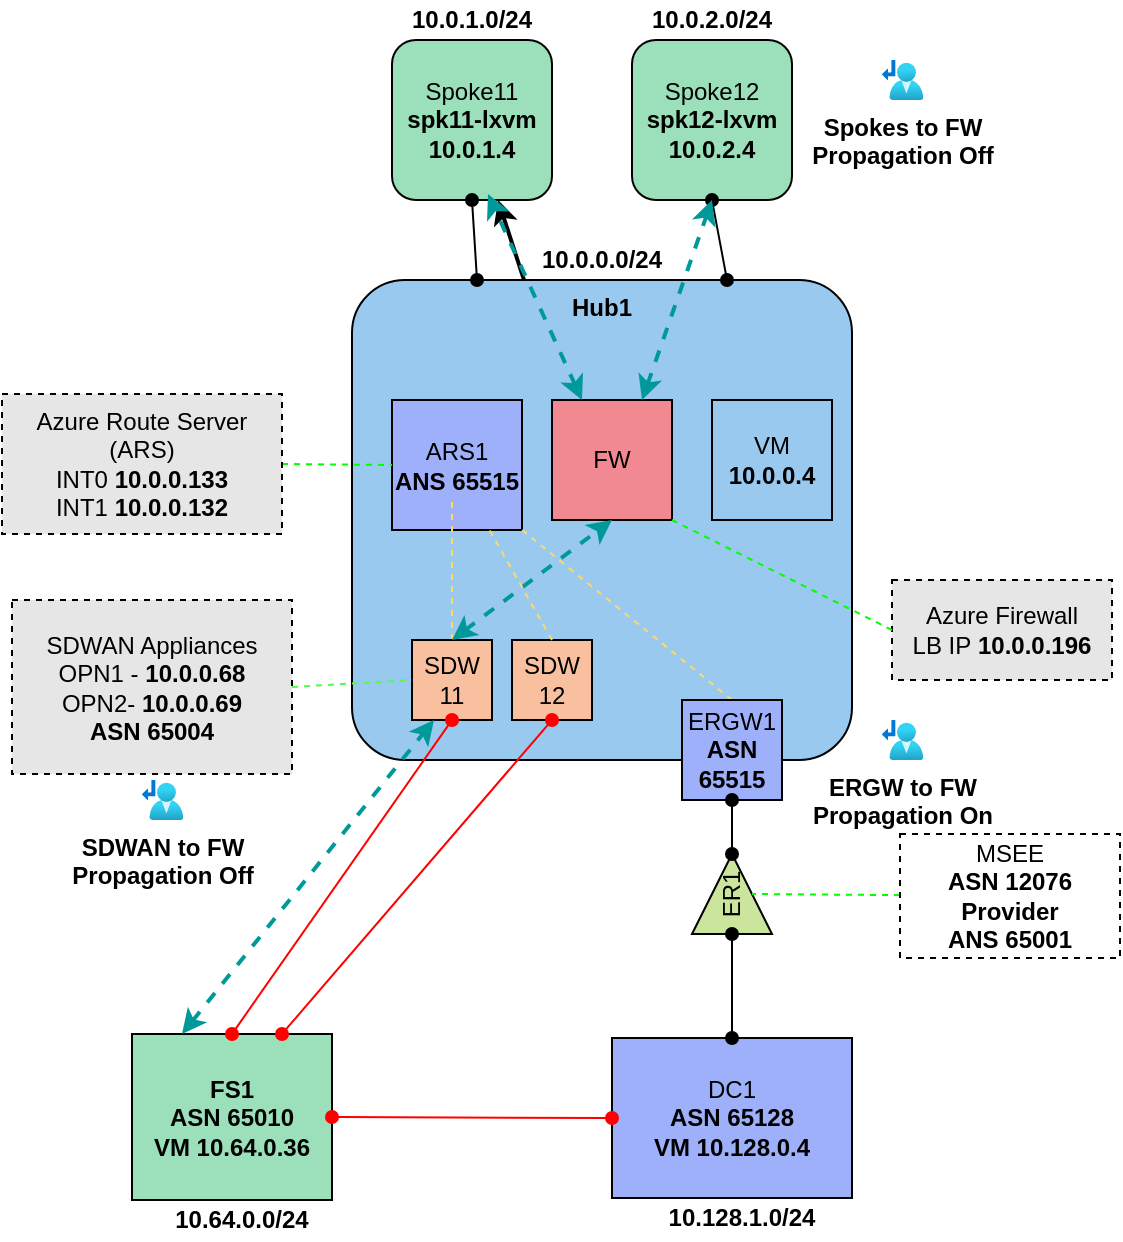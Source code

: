 <mxfile>
    <diagram id="00uQ1r8bzlsPOv85Df7x" name="Page-1">
        <mxGraphModel dx="1842" dy="424" grid="1" gridSize="10" guides="1" tooltips="1" connect="1" arrows="1" fold="1" page="1" pageScale="1" pageWidth="1100" pageHeight="850" background="#ffffff" math="0" shadow="0">
            <root>
                <mxCell id="0"/>
                <mxCell id="1" parent="0"/>
                <mxCell id="4" value="Spoke12&lt;br&gt;&lt;b style=&quot;border-color: var(--border-color);&quot;&gt;spk12-lxvm&lt;br style=&quot;border-color: var(--border-color);&quot;&gt;10.0.2.4&lt;/b&gt;" style="rounded=1;whiteSpace=wrap;html=1;fillColor=#9BE0BA;" parent="1" vertex="1">
                    <mxGeometry x="-625" y="160" width="80" height="80" as="geometry"/>
                </mxCell>
                <mxCell id="5" value="Spoke11&lt;br&gt;&lt;b&gt;spk11-lxvm&lt;br&gt;10.0.1.4&lt;/b&gt;" style="rounded=1;whiteSpace=wrap;html=1;fillColor=#9BE0BA;" parent="1" vertex="1">
                    <mxGeometry x="-745" y="160" width="80" height="80" as="geometry"/>
                </mxCell>
                <mxCell id="97" value="" style="edgeStyle=none;html=1;strokeWidth=2;" parent="1" source="8" target="5" edge="1">
                    <mxGeometry relative="1" as="geometry"/>
                </mxCell>
                <mxCell id="8" value="&lt;b&gt;Hub1&lt;br&gt;&lt;br&gt;&lt;/b&gt;" style="rounded=1;whiteSpace=wrap;html=1;verticalAlign=top;fillColor=#99C9EF;arcSize=11;" parent="1" vertex="1">
                    <mxGeometry x="-765" y="280" width="250" height="240" as="geometry"/>
                </mxCell>
                <mxCell id="10" value="ER1" style="triangle;whiteSpace=wrap;html=1;rotation=-90;fillColor=#CBE59C;" parent="1" vertex="1">
                    <mxGeometry x="-595" y="567" width="40" height="40" as="geometry"/>
                </mxCell>
                <mxCell id="13" value="ARS1&lt;br&gt;&lt;b&gt;ANS 65515&lt;/b&gt;" style="whiteSpace=wrap;html=1;aspect=fixed;fillColor=#9FB0FA;" parent="1" vertex="1">
                    <mxGeometry x="-745" y="340" width="65" height="65" as="geometry"/>
                </mxCell>
                <mxCell id="14" style="rounded=0;orthogonalLoop=1;jettySize=auto;html=1;exitX=0;exitY=0.5;exitDx=0;exitDy=0;dashed=1;strokeColor=#FFD966;endArrow=none;endFill=0;" parent="1" source="15" edge="1">
                    <mxGeometry relative="1" as="geometry">
                        <mxPoint x="-715" y="390" as="targetPoint"/>
                    </mxGeometry>
                </mxCell>
                <mxCell id="15" value="SDW&lt;br&gt;11" style="whiteSpace=wrap;html=1;aspect=fixed;fillColor=#F9C0A0;direction=south;" parent="1" vertex="1">
                    <mxGeometry x="-735" y="460" width="40" height="40" as="geometry"/>
                </mxCell>
                <mxCell id="16" value="FW" style="whiteSpace=wrap;html=1;aspect=fixed;gradientColor=none;fillStyle=auto;fillColor=#F18992;" parent="1" vertex="1">
                    <mxGeometry x="-665" y="340" width="60" height="60" as="geometry"/>
                </mxCell>
                <mxCell id="17" style="rounded=0;orthogonalLoop=1;jettySize=auto;html=1;exitX=0.5;exitY=0;exitDx=0;exitDy=0;entryX=1;entryY=1;entryDx=0;entryDy=0;endArrow=none;endFill=0;dashed=1;strokeColor=#FFD966;" parent="1" source="35" target="13" edge="1">
                    <mxGeometry relative="1" as="geometry">
                        <mxPoint x="-685" y="460.0" as="sourcePoint"/>
                    </mxGeometry>
                </mxCell>
                <mxCell id="25" value="DC1&lt;br&gt;&lt;b&gt;ASN 65128&lt;br&gt;VM 10.128.0.4&lt;br&gt;&lt;/b&gt;" style="rounded=0;whiteSpace=wrap;html=1;fillColor=#9FB0FA;" parent="1" vertex="1">
                    <mxGeometry x="-635" y="659" width="120" height="80" as="geometry"/>
                </mxCell>
                <mxCell id="26" value="&lt;b&gt;FS1&lt;br&gt;ASN 65010&lt;br&gt;VM 10.64.0.36&lt;br&gt;&lt;/b&gt;" style="rounded=0;whiteSpace=wrap;html=1;fillColor=#9BE0BA;" parent="1" vertex="1">
                    <mxGeometry x="-875" y="657" width="100" height="83" as="geometry"/>
                </mxCell>
                <mxCell id="27" style="rounded=0;orthogonalLoop=1;jettySize=auto;html=1;exitX=0.5;exitY=1;exitDx=0;exitDy=0;entryX=0.75;entryY=0;entryDx=0;entryDy=0;startArrow=oval;startFill=1;endArrow=oval;endFill=1;" parent="1" source="4" target="8" edge="1">
                    <mxGeometry relative="1" as="geometry"/>
                </mxCell>
                <mxCell id="28" style="rounded=0;orthogonalLoop=1;jettySize=auto;html=1;exitX=0.5;exitY=1;exitDx=0;exitDy=0;entryX=0.25;entryY=0;entryDx=0;entryDy=0;startArrow=oval;startFill=1;endArrow=oval;endFill=1;" parent="1" source="5" target="8" edge="1">
                    <mxGeometry relative="1" as="geometry"/>
                </mxCell>
                <mxCell id="29" style="rounded=0;orthogonalLoop=1;jettySize=auto;html=1;exitX=1;exitY=0.5;exitDx=0;exitDy=0;endArrow=oval;endFill=1;startArrow=oval;startFill=1;strokeColor=#FF0000;entryX=0;entryY=0.5;entryDx=0;entryDy=0;" parent="1" source="26" target="25" edge="1">
                    <mxGeometry relative="1" as="geometry"/>
                </mxCell>
                <mxCell id="31" style="rounded=0;orthogonalLoop=1;jettySize=auto;html=1;exitX=0.5;exitY=0;exitDx=0;exitDy=0;startArrow=oval;startFill=1;endArrow=oval;endFill=1;strokeColor=#FF0000;entryX=1;entryY=0.5;entryDx=0;entryDy=0;" parent="1" source="26" target="15" edge="1">
                    <mxGeometry relative="1" as="geometry">
                        <mxPoint x="-725" y="500" as="targetPoint"/>
                    </mxGeometry>
                </mxCell>
                <mxCell id="35" value="ERGW1&lt;br&gt;&lt;b&gt;ASN 65515&lt;/b&gt;" style="whiteSpace=wrap;html=1;aspect=fixed;fillStyle=auto;fillColor=#9FB0FA;" parent="1" vertex="1">
                    <mxGeometry x="-600" y="490" width="50" height="50" as="geometry"/>
                </mxCell>
                <mxCell id="37" value="10.0.1.0/24" style="text;html=1;strokeColor=none;fillColor=none;align=center;verticalAlign=middle;whiteSpace=wrap;rounded=0;fontStyle=1" parent="1" vertex="1">
                    <mxGeometry x="-745" y="140" width="80" height="20" as="geometry"/>
                </mxCell>
                <mxCell id="38" value="10.0.2.0/24" style="text;html=1;strokeColor=none;fillColor=none;align=center;verticalAlign=middle;whiteSpace=wrap;rounded=0;fontStyle=1" parent="1" vertex="1">
                    <mxGeometry x="-625" y="140" width="80" height="20" as="geometry"/>
                </mxCell>
                <mxCell id="40" value="&lt;b&gt;10.64.0.0/24&lt;/b&gt;" style="text;html=1;strokeColor=none;fillColor=none;align=center;verticalAlign=middle;whiteSpace=wrap;rounded=0;" parent="1" vertex="1">
                    <mxGeometry x="-860" y="740" width="80" height="20" as="geometry"/>
                </mxCell>
                <mxCell id="41" value="10.0.0.0/24" style="text;html=1;strokeColor=none;fillColor=none;align=center;verticalAlign=middle;whiteSpace=wrap;rounded=0;fontStyle=1" parent="1" vertex="1">
                    <mxGeometry x="-680" y="260" width="80" height="20" as="geometry"/>
                </mxCell>
                <mxCell id="42" value="&lt;b&gt;10.128.1.0/24&lt;/b&gt;" style="text;html=1;strokeColor=none;fillColor=none;align=center;verticalAlign=middle;whiteSpace=wrap;rounded=0;" parent="1" vertex="1">
                    <mxGeometry x="-610" y="739" width="80" height="20" as="geometry"/>
                </mxCell>
                <mxCell id="45" style="rounded=0;orthogonalLoop=1;jettySize=auto;html=1;exitX=1;exitY=0.5;exitDx=0;exitDy=0;entryX=0.5;entryY=1;entryDx=0;entryDy=0;startArrow=oval;startFill=1;endArrow=oval;endFill=1;" parent="1" source="10" target="35" edge="1">
                    <mxGeometry relative="1" as="geometry"/>
                </mxCell>
                <mxCell id="47" style="rounded=0;orthogonalLoop=1;jettySize=auto;html=1;exitX=0.5;exitY=0;exitDx=0;exitDy=0;startArrow=oval;startFill=1;endArrow=oval;endFill=1;entryX=0;entryY=0.5;entryDx=0;entryDy=0;" parent="1" source="25" target="10" edge="1">
                    <mxGeometry relative="1" as="geometry">
                        <mxPoint x="-630" y="620" as="targetPoint"/>
                    </mxGeometry>
                </mxCell>
                <mxCell id="48" value="" style="endArrow=classic;startArrow=classic;html=1;rounded=0;dashed=1;strokeWidth=2;entryX=0.5;entryY=1;entryDx=0;entryDy=0;exitX=0;exitY=0.5;exitDx=0;exitDy=0;strokeColor=#009999;" parent="1" source="15" target="16" edge="1">
                    <mxGeometry width="50" height="50" relative="1" as="geometry">
                        <mxPoint x="-709" y="465" as="sourcePoint"/>
                        <mxPoint x="-659" y="425" as="targetPoint"/>
                    </mxGeometry>
                </mxCell>
                <mxCell id="49" value="" style="endArrow=classic;startArrow=classic;html=1;rounded=0;dashed=1;strokeWidth=2;entryX=0.5;entryY=1;entryDx=0;entryDy=0;exitX=0.25;exitY=0;exitDx=0;exitDy=0;strokeColor=#009999;" parent="1" source="16" edge="1">
                    <mxGeometry width="50" height="50" relative="1" as="geometry">
                        <mxPoint x="-647.0" y="397" as="sourcePoint"/>
                        <mxPoint x="-697.0" y="237" as="targetPoint"/>
                    </mxGeometry>
                </mxCell>
                <mxCell id="57" style="rounded=0;orthogonalLoop=1;jettySize=auto;html=1;exitX=1;exitY=0.5;exitDx=0;exitDy=0;entryX=0;entryY=0.5;entryDx=0;entryDy=0;dashed=1;startArrow=none;startFill=0;endArrow=none;endFill=0;strokeColor=#00FF00;" parent="1" source="59" target="13" edge="1">
                    <mxGeometry relative="1" as="geometry"/>
                </mxCell>
                <mxCell id="59" value="&lt;font style=&quot;&quot;&gt;Azure Route Server (ARS)&lt;br&gt;&lt;div style=&quot;&quot;&gt;INT0 &lt;b&gt;10.0.0.133&lt;/b&gt;&lt;/div&gt;&lt;div style=&quot;&quot;&gt;INT1 &lt;b&gt;10.0.0.132&lt;/b&gt;&lt;/div&gt;&lt;/font&gt;" style="text;html=1;strokeColor=default;fillColor=#E6E6E6;align=center;verticalAlign=middle;whiteSpace=wrap;rounded=0;dashed=1;" parent="1" vertex="1">
                    <mxGeometry x="-940" y="337" width="140" height="70" as="geometry"/>
                </mxCell>
                <mxCell id="61" style="rounded=0;orthogonalLoop=1;jettySize=auto;html=1;exitX=1;exitY=0.5;exitDx=0;exitDy=0;entryX=0.5;entryY=1;entryDx=0;entryDy=0;dashed=1;startArrow=none;startFill=0;endArrow=none;endFill=0;strokeColor=#4dfe4d;" parent="1" source="62" target="15" edge="1">
                    <mxGeometry relative="1" as="geometry"/>
                </mxCell>
                <mxCell id="62" value="SDWAN Appliances&lt;br&gt;OPN1 -&amp;nbsp;&lt;b&gt;10.0.0.68&lt;/b&gt;&lt;br&gt;OPN2-&amp;nbsp;&lt;b&gt;10.0.0.69&lt;br&gt;ASN 65004&lt;br&gt;&lt;/b&gt;" style="text;html=1;strokeColor=default;fillColor=#E6E6E6;align=center;verticalAlign=middle;whiteSpace=wrap;rounded=0;dashed=1;" parent="1" vertex="1">
                    <mxGeometry x="-935" y="440" width="140" height="87" as="geometry"/>
                </mxCell>
                <mxCell id="68" value="Azure Firewall&lt;br&gt;LB IP&amp;nbsp;&lt;b&gt;10.0.0.196&lt;/b&gt;" style="text;html=1;strokeColor=default;fillColor=#E6E6E6;align=center;verticalAlign=middle;whiteSpace=wrap;rounded=0;dashed=1;" parent="1" vertex="1">
                    <mxGeometry x="-495" y="430" width="110" height="50" as="geometry"/>
                </mxCell>
                <mxCell id="69" style="rounded=0;orthogonalLoop=1;jettySize=auto;html=1;entryX=0.5;entryY=1;entryDx=0;entryDy=0;dashed=1;strokeColor=#00FF00;endArrow=none;endFill=0;" parent="1" source="94" target="10" edge="1">
                    <mxGeometry relative="1" as="geometry">
                        <mxPoint x="-295" y="532.5" as="sourcePoint"/>
                        <mxPoint x="-335" y="515" as="targetPoint"/>
                    </mxGeometry>
                </mxCell>
                <mxCell id="85" value="" style="endArrow=classic;startArrow=classic;html=1;rounded=0;dashed=1;strokeWidth=2;strokeColor=#009999;entryX=1;entryY=0.5;entryDx=0;entryDy=0;exitX=0.25;exitY=0;exitDx=0;exitDy=0;" parent="1" source="26" edge="1">
                    <mxGeometry width="50" height="50" relative="1" as="geometry">
                        <mxPoint x="-754" y="860" as="sourcePoint"/>
                        <mxPoint x="-724" y="500.0" as="targetPoint"/>
                    </mxGeometry>
                </mxCell>
                <mxCell id="86" value="SDW&lt;br&gt;12" style="whiteSpace=wrap;html=1;aspect=fixed;fillColor=#F9C0A0;direction=south;" parent="1" vertex="1">
                    <mxGeometry x="-685" y="460" width="40" height="40" as="geometry"/>
                </mxCell>
                <mxCell id="87" style="rounded=0;orthogonalLoop=1;jettySize=auto;html=1;exitX=0;exitY=0.5;exitDx=0;exitDy=0;dashed=1;strokeColor=#FFD966;endArrow=none;endFill=0;entryX=0.75;entryY=1;entryDx=0;entryDy=0;" parent="1" source="86" target="13" edge="1">
                    <mxGeometry relative="1" as="geometry">
                        <mxPoint x="-705" y="400" as="targetPoint"/>
                        <mxPoint x="-705" y="470" as="sourcePoint"/>
                    </mxGeometry>
                </mxCell>
                <mxCell id="90" style="rounded=0;orthogonalLoop=1;jettySize=auto;html=1;startArrow=oval;startFill=1;endArrow=oval;endFill=1;strokeColor=#FF0000;entryX=1;entryY=0.5;entryDx=0;entryDy=0;exitX=0.75;exitY=0;exitDx=0;exitDy=0;" parent="1" source="26" target="86" edge="1">
                    <mxGeometry relative="1" as="geometry">
                        <mxPoint x="-705" y="510" as="targetPoint"/>
                        <mxPoint x="-745" y="860" as="sourcePoint"/>
                    </mxGeometry>
                </mxCell>
                <mxCell id="94" value="MSEE&lt;br&gt;&lt;b&gt;ASN 12076&lt;br&gt;Provider&lt;br&gt;ANS 65001&lt;br&gt;&lt;/b&gt;" style="text;html=1;strokeColor=default;fillColor=none;align=center;verticalAlign=middle;whiteSpace=wrap;rounded=0;dashed=1;" parent="1" vertex="1">
                    <mxGeometry x="-491" y="557" width="110" height="62" as="geometry"/>
                </mxCell>
                <mxCell id="98" value="" style="endArrow=classic;startArrow=classic;html=1;rounded=0;dashed=1;strokeWidth=2;entryX=0.5;entryY=1;entryDx=0;entryDy=0;strokeColor=#009999;exitX=0.75;exitY=0;exitDx=0;exitDy=0;" parent="1" source="16" target="4" edge="1">
                    <mxGeometry width="50" height="50" relative="1" as="geometry">
                        <mxPoint x="-615" y="340" as="sourcePoint"/>
                        <mxPoint x="-687.0" y="247" as="targetPoint"/>
                    </mxGeometry>
                </mxCell>
                <mxCell id="102" value="" style="rounded=0;orthogonalLoop=1;jettySize=auto;html=1;exitX=0;exitY=0.5;exitDx=0;exitDy=0;dashed=1;startArrow=none;startFill=0;endArrow=none;endFill=0;strokeColor=#00FF00;entryX=1;entryY=1;entryDx=0;entryDy=0;" parent="1" source="68" target="16" edge="1">
                    <mxGeometry relative="1" as="geometry">
                        <mxPoint x="-495" y="375" as="sourcePoint"/>
                        <mxPoint x="-600" y="370" as="targetPoint"/>
                    </mxGeometry>
                </mxCell>
                <mxCell id="101" value="VM&lt;br&gt;&lt;b&gt;10.0.0.4&lt;/b&gt;" style="text;align=center;html=1;verticalAlign=middle;whiteSpace=wrap;rounded=0;fontSize=12;strokeColor=default;" parent="1" vertex="1">
                    <mxGeometry x="-585" y="340" width="60" height="60" as="geometry"/>
                </mxCell>
                <object label="UDR" id="103">
                    <mxCell parent="0"/>
                </object>
                <mxCell id="104" value="Spokes to FW&lt;br&gt;Propagation Off" style="aspect=fixed;html=1;points=[];align=center;image;fontSize=12;image=img/lib/azure2/networking/Route_Tables.svg;fontStyle=1" vertex="1" parent="103">
                    <mxGeometry x="-500" y="170" width="20.65" height="20" as="geometry"/>
                </mxCell>
                <mxCell id="105" value="ERGW to FW&lt;br&gt;Propagation On" style="aspect=fixed;html=1;points=[];align=center;image;fontSize=12;image=img/lib/azure2/networking/Route_Tables.svg;fontStyle=1" vertex="1" parent="103">
                    <mxGeometry x="-500" y="500" width="20.65" height="20" as="geometry"/>
                </mxCell>
                <mxCell id="106" value="SDWAN to FW&lt;br&gt;Propagation Off" style="aspect=fixed;html=1;points=[];align=center;image;fontSize=12;image=img/lib/azure2/networking/Route_Tables.svg;fontStyle=1" vertex="1" parent="103">
                    <mxGeometry x="-870" y="530" width="20.65" height="20" as="geometry"/>
                </mxCell>
            </root>
        </mxGraphModel>
    </diagram>
</mxfile>